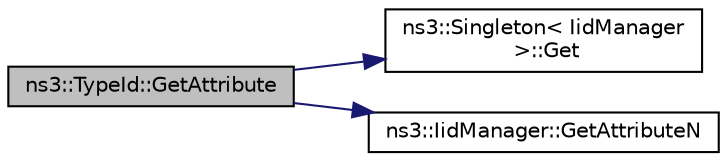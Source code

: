 digraph "ns3::TypeId::GetAttribute"
{
 // LATEX_PDF_SIZE
  edge [fontname="Helvetica",fontsize="10",labelfontname="Helvetica",labelfontsize="10"];
  node [fontname="Helvetica",fontsize="10",shape=record];
  rankdir="LR";
  Node1 [label="ns3::TypeId::GetAttribute",height=0.2,width=0.4,color="black", fillcolor="grey75", style="filled", fontcolor="black",tooltip="Get Attribute information by index."];
  Node1 -> Node2 [color="midnightblue",fontsize="10",style="solid",fontname="Helvetica"];
  Node2 [label="ns3::Singleton\< IidManager\l \>::Get",height=0.2,width=0.4,color="black", fillcolor="white", style="filled",URL="$classns3_1_1_singleton.html#a80a2cd3c25a27ea72add7a9f7a141ffa",tooltip="Get a pointer to the singleton instance."];
  Node1 -> Node3 [color="midnightblue",fontsize="10",style="solid",fontname="Helvetica"];
  Node3 [label="ns3::IidManager::GetAttributeN",height=0.2,width=0.4,color="black", fillcolor="white", style="filled",URL="$classns3_1_1_iid_manager.html#a5420e8cc959a9a111eb6f1519583b49b",tooltip="Get the number of attributes."];
}
